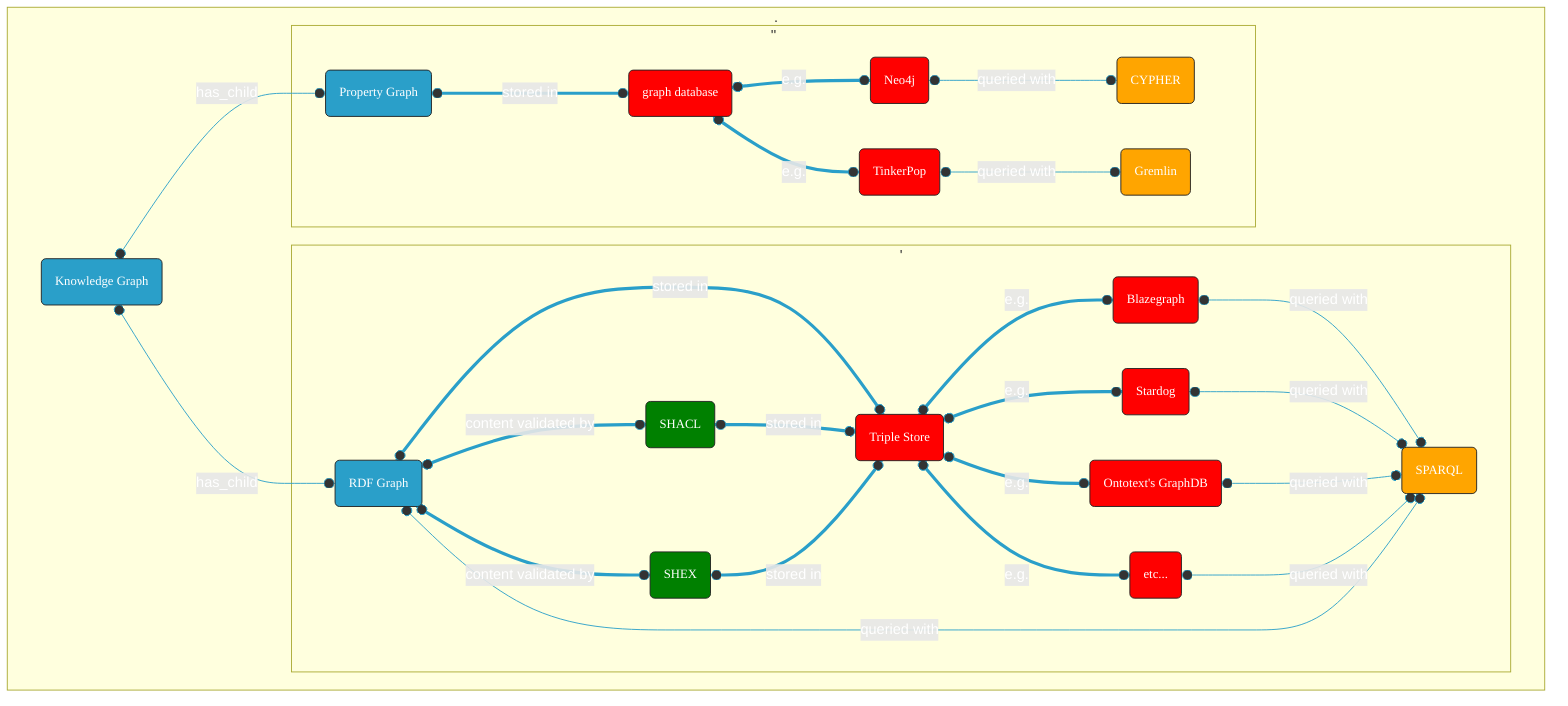 graph TD

subgraph .

  KG(Knowledge Graph):::box1 o--o|has_child| RG(RDF Graph):::box1
  KG o--o |has_child|PrpG(Property Graph):::box1

  subgraph '
    
    RG o==o|content validated by|SC(SHACL):::box4
    RG o==o|content validated by|SX(SHEX):::box4
    RG o==o|stored in|TS(Triple Store):::box5
    TS o==o|e.g.|TSex1(Blazegraph):::box5
    TS o==o|e.g.|TSex2(Stardog):::box5
    TS o==o|e.g.|TSex3(Ontotext's GraphDB):::box5
    TS o==o|e.g.|TSex4(etc...):::box5

    SC o==o|stored in|TS
    SX o==o|stored in|TS
    TSex1 o--o|queried with|QL(SPARQL):::box3
    TSex2 o--o|queried with|QL(SPARQL):::box3
    TSex3 o--o|queried with|QL(SPARQL):::box3
    TSex4 o--o|queried with|QL(SPARQL):::box3
    RG o--o|queried with|QL(SPARQL):::box3
  end


  subgraph ''

    PrpG o==o|stored in|GDB(graph database):::box5
    GDB o==o|e.g.|GDBex1(Neo4j):::box5
    GDB o==o|e.g.|GDBex2(TinkerPop):::box5
    GDBex1 o--o|queried with|Cy(CYPHER):::box3
    GDBex2 o--o|queried with|Gr(Gremlin):::box3
  end


end


  classDef box1 font-family:avenir,font-size:14px,fill:#2a9fc9,stroke:#222,color:#fff,stroke-width:1px
  classDef box2 font-family:avenir,font-size:14px,fill:green,stroke:#222,color:#fff,stroke-width:1px
  classDef box3 font-family:avenir,font-size:14px,fill:orange,stroke:#222,color:#fff,stroke-width:1px
  classDef box4 font-family:avenir,font-size:14px,fill:green,stroke:#222,color:#fff,stroke-width:1px
  classDef box5 font-family:avenir,font-size:14px,fill:red,stroke:#222,color:#fff,stroke-width:1px
 
  linkStyle 0,1,2,3,4,5,6,7,8,9,10,11,12,13,14,15,16,17,18,19,20 color:#ffffff,stroke:#2a9fc9